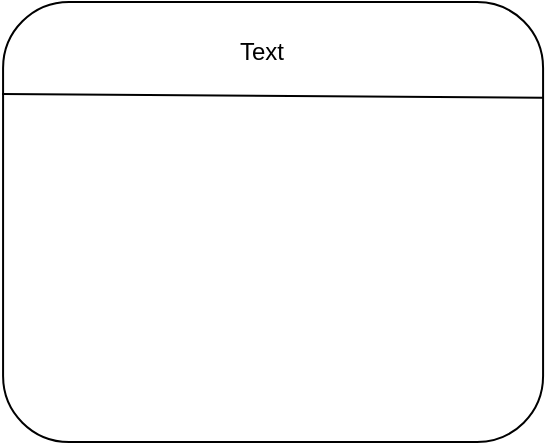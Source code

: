 <mxfile version="17.1.3" type="github">
  <diagram id="ThneDFmaGYNgDfPmpNYM" name="Page-1">
    <mxGraphModel dx="1221" dy="654" grid="1" gridSize="10" guides="1" tooltips="1" connect="1" arrows="1" fold="1" page="1" pageScale="1" pageWidth="1600" pageHeight="900" math="0" shadow="0">
      <root>
        <mxCell id="0" />
        <mxCell id="1" parent="0" />
        <mxCell id="yP9FvSztLNe4L2ZfVXwx-5" value="" style="group" vertex="1" connectable="0" parent="1">
          <mxGeometry x="470.0" y="340" width="270.54" height="220" as="geometry" />
        </mxCell>
        <mxCell id="yP9FvSztLNe4L2ZfVXwx-2" value="" style="rounded=1;whiteSpace=wrap;html=1;" vertex="1" parent="yP9FvSztLNe4L2ZfVXwx-5">
          <mxGeometry x="0.54" width="270" height="220" as="geometry" />
        </mxCell>
        <mxCell id="yP9FvSztLNe4L2ZfVXwx-3" value="" style="endArrow=none;html=1;rounded=0;exitX=-0.002;exitY=0.127;exitDx=0;exitDy=0;exitPerimeter=0;entryX=1;entryY=0.136;entryDx=0;entryDy=0;entryPerimeter=0;" edge="1" parent="yP9FvSztLNe4L2ZfVXwx-5">
          <mxGeometry width="50" height="50" relative="1" as="geometry">
            <mxPoint y="45.94" as="sourcePoint" />
            <mxPoint x="270.54" y="47.92" as="targetPoint" />
          </mxGeometry>
        </mxCell>
        <mxCell id="yP9FvSztLNe4L2ZfVXwx-6" value="Text" style="text;html=1;strokeColor=none;fillColor=none;align=center;verticalAlign=middle;whiteSpace=wrap;rounded=0;" vertex="1" parent="yP9FvSztLNe4L2ZfVXwx-5">
          <mxGeometry x="100.0" y="10" width="60" height="30" as="geometry" />
        </mxCell>
        <mxCell id="yP9FvSztLNe4L2ZfVXwx-1" value="Untitled Layer" parent="0" />
      </root>
    </mxGraphModel>
  </diagram>
</mxfile>
